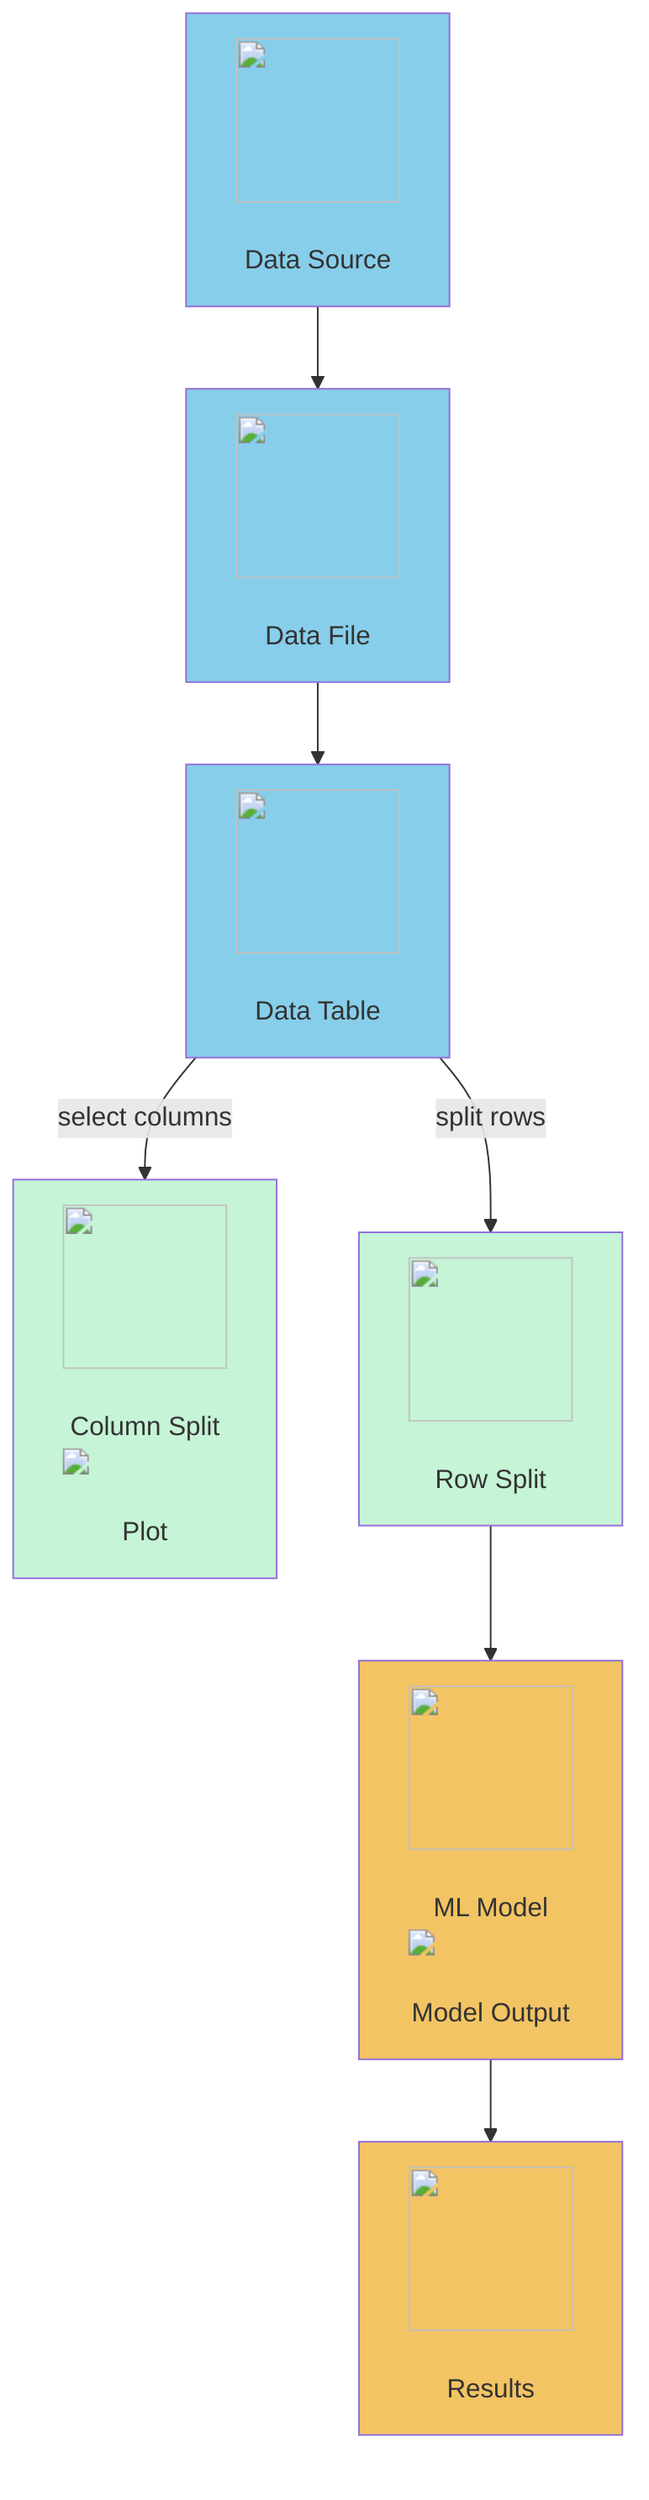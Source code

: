 graph TD;
    A["<img src='icons/database.svg' width=100 height=100/> <br/> Data Source"] --> B["<img src='icons/file.svg' width=100 height=100/> <br/> Data File"];
    B --> C["<img src='icons/table.svg' width=100 height=100/> <br/> Data Table"];
    C -->|"select columns"| D["<img src='icons/column_split.svg' width=100 height=100/> <br/> Column Split <img src='dummy_plots/barplot_template.svg'/> <br/> Plot"];
    C -->|"split rows"| E["<img src='icons/row_split.svg' width=100 height=100/> <br/> Row Split"];
    E --> F["<img src='icons/brain.svg' width=100 height=100/> <br/> ML Model <img src='dummy_plots/scatter_plot_template.svg'/> <br/> Model Output"];
    F --> G["<img src='icons/file.svg' width=100 height=100/> <br/> Results"];
    style A fill:#87CEEB;
    style B fill:#87CEEB;
    style C fill:#87CEEB;
    style D fill:#C6F4D6;
    style E fill:#C6F4D6;
    style F fill:#F2C464;
    style G fill:#F2C464;